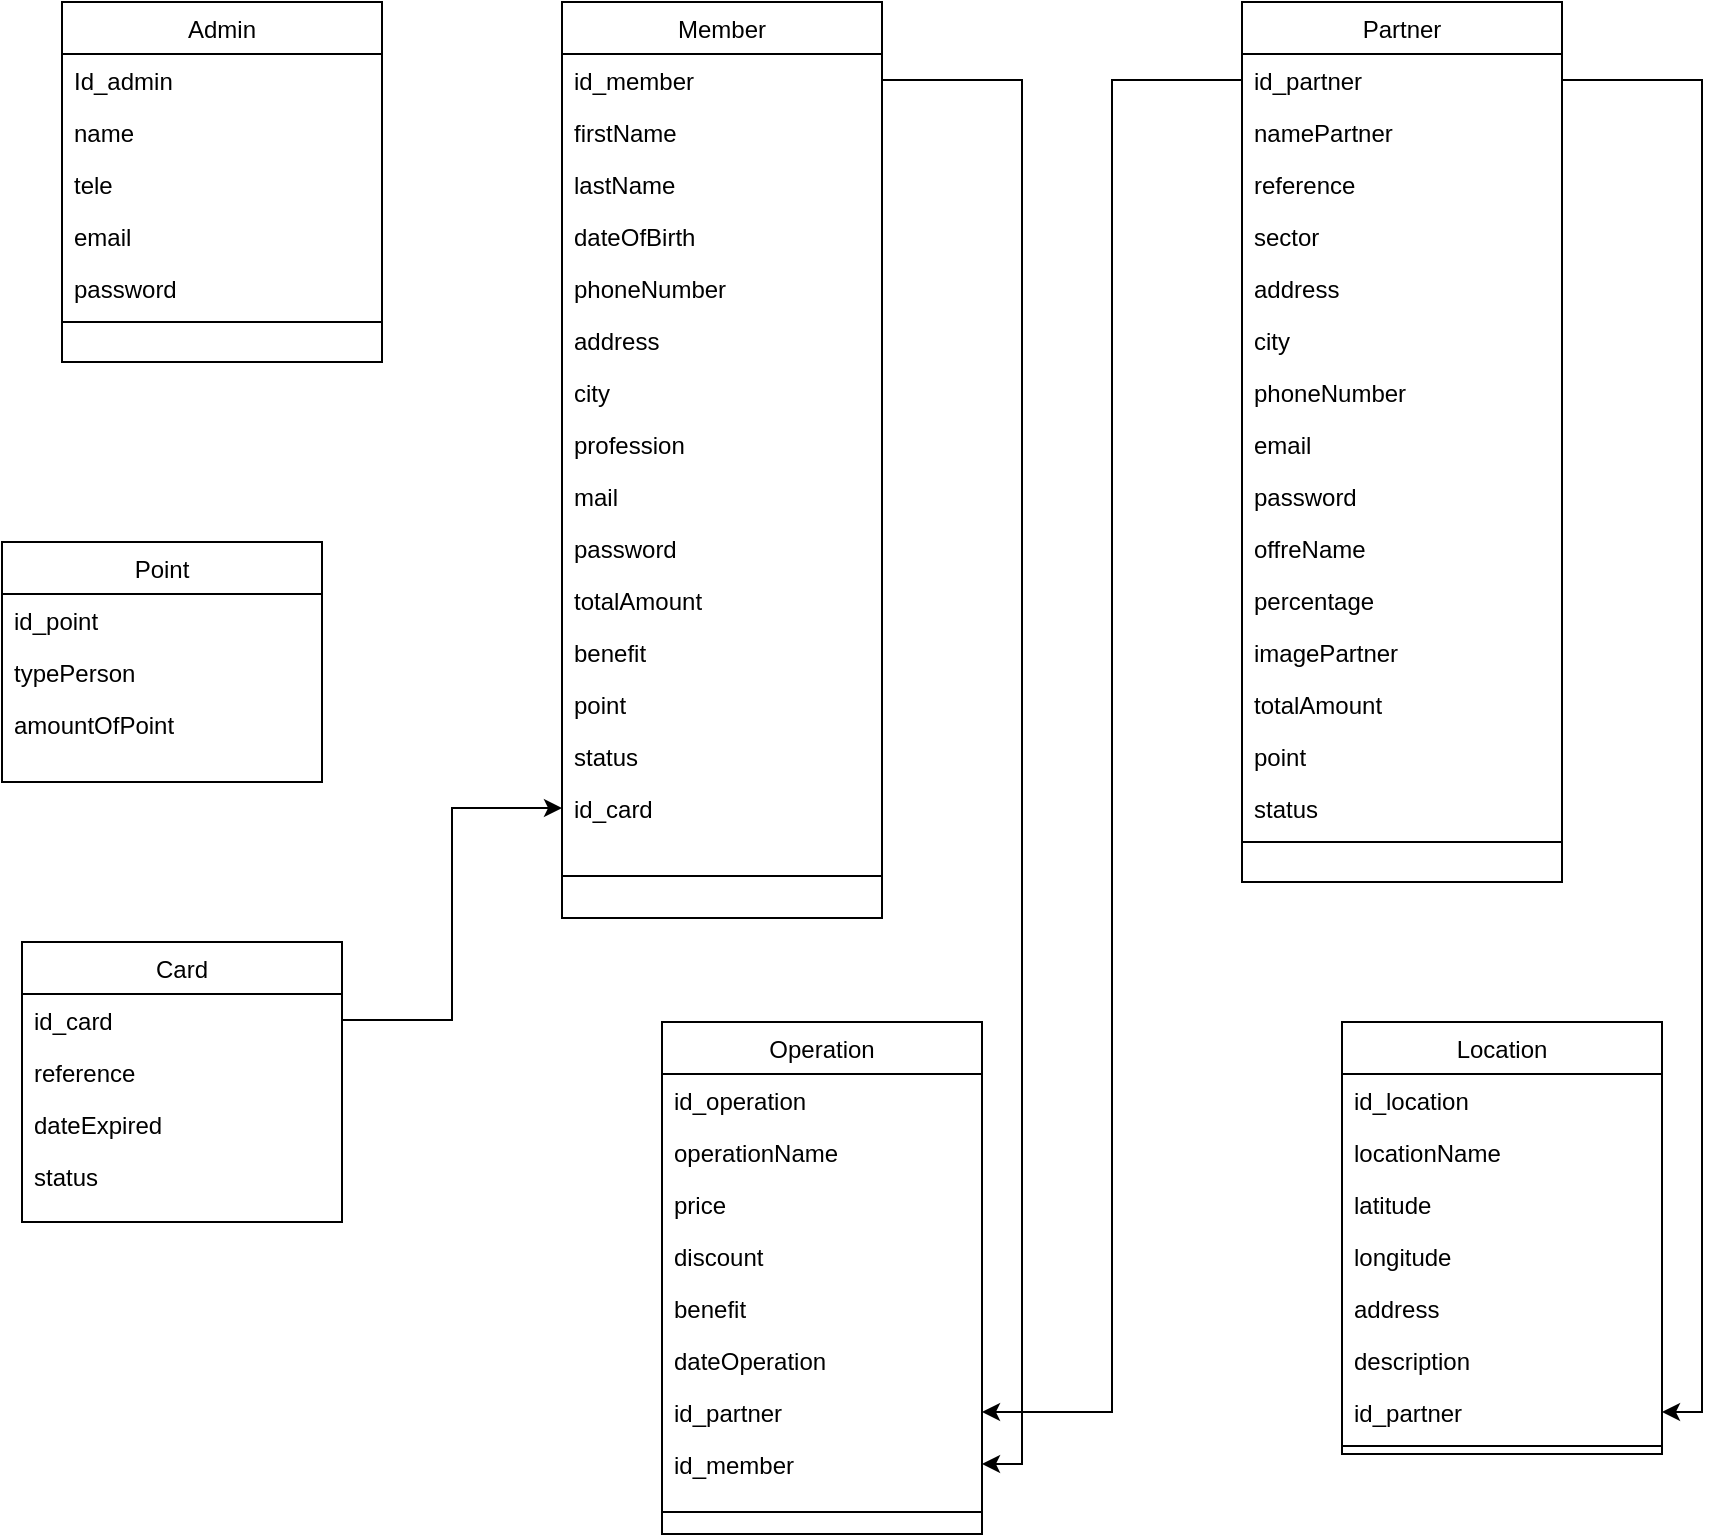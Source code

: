 <mxfile version="15.8.2" type="github">
  <diagram id="C5RBs43oDa-KdzZeNtuy" name="Page-1">
    <mxGraphModel dx="1421" dy="567" grid="1" gridSize="10" guides="1" tooltips="1" connect="1" arrows="1" fold="1" page="0" pageScale="1" pageWidth="827" pageHeight="1169" background="none" math="0" shadow="0">
      <root>
        <mxCell id="WIyWlLk6GJQsqaUBKTNV-0" />
        <mxCell id="WIyWlLk6GJQsqaUBKTNV-1" parent="WIyWlLk6GJQsqaUBKTNV-0" />
        <mxCell id="zkfFHV4jXpPFQw0GAbJ--17" value="Admin" style="swimlane;fontStyle=0;align=center;verticalAlign=top;childLayout=stackLayout;horizontal=1;startSize=26;horizontalStack=0;resizeParent=1;resizeLast=0;collapsible=1;marginBottom=0;rounded=0;shadow=0;strokeWidth=1;" parent="WIyWlLk6GJQsqaUBKTNV-1" vertex="1">
          <mxGeometry x="20" y="40" width="160" height="180" as="geometry">
            <mxRectangle x="550" y="140" width="160" height="26" as="alternateBounds" />
          </mxGeometry>
        </mxCell>
        <mxCell id="zkfFHV4jXpPFQw0GAbJ--18" value="Id_admin" style="text;align=left;verticalAlign=top;spacingLeft=4;spacingRight=4;overflow=hidden;rotatable=0;points=[[0,0.5],[1,0.5]];portConstraint=eastwest;" parent="zkfFHV4jXpPFQw0GAbJ--17" vertex="1">
          <mxGeometry y="26" width="160" height="26" as="geometry" />
        </mxCell>
        <mxCell id="zkfFHV4jXpPFQw0GAbJ--19" value="name" style="text;align=left;verticalAlign=top;spacingLeft=4;spacingRight=4;overflow=hidden;rotatable=0;points=[[0,0.5],[1,0.5]];portConstraint=eastwest;rounded=0;shadow=0;html=0;" parent="zkfFHV4jXpPFQw0GAbJ--17" vertex="1">
          <mxGeometry y="52" width="160" height="26" as="geometry" />
        </mxCell>
        <mxCell id="zkfFHV4jXpPFQw0GAbJ--21" value="tele" style="text;align=left;verticalAlign=top;spacingLeft=4;spacingRight=4;overflow=hidden;rotatable=0;points=[[0,0.5],[1,0.5]];portConstraint=eastwest;rounded=0;shadow=0;html=0;" parent="zkfFHV4jXpPFQw0GAbJ--17" vertex="1">
          <mxGeometry y="78" width="160" height="26" as="geometry" />
        </mxCell>
        <mxCell id="zkfFHV4jXpPFQw0GAbJ--20" value="email" style="text;align=left;verticalAlign=top;spacingLeft=4;spacingRight=4;overflow=hidden;rotatable=0;points=[[0,0.5],[1,0.5]];portConstraint=eastwest;rounded=0;shadow=0;html=0;" parent="zkfFHV4jXpPFQw0GAbJ--17" vertex="1">
          <mxGeometry y="104" width="160" height="26" as="geometry" />
        </mxCell>
        <mxCell id="zkfFHV4jXpPFQw0GAbJ--22" value="password" style="text;align=left;verticalAlign=top;spacingLeft=4;spacingRight=4;overflow=hidden;rotatable=0;points=[[0,0.5],[1,0.5]];portConstraint=eastwest;rounded=0;shadow=0;html=0;" parent="zkfFHV4jXpPFQw0GAbJ--17" vertex="1">
          <mxGeometry y="130" width="160" height="26" as="geometry" />
        </mxCell>
        <mxCell id="zkfFHV4jXpPFQw0GAbJ--23" value="" style="line;html=1;strokeWidth=1;align=left;verticalAlign=middle;spacingTop=-1;spacingLeft=3;spacingRight=3;rotatable=0;labelPosition=right;points=[];portConstraint=eastwest;" parent="zkfFHV4jXpPFQw0GAbJ--17" vertex="1">
          <mxGeometry y="156" width="160" height="8" as="geometry" />
        </mxCell>
        <mxCell id="i-y7c7da-EW6H__jYNz6-0" value="Member" style="swimlane;fontStyle=0;align=center;verticalAlign=top;childLayout=stackLayout;horizontal=1;startSize=26;horizontalStack=0;resizeParent=1;resizeLast=0;collapsible=1;marginBottom=0;rounded=0;shadow=0;strokeWidth=1;" vertex="1" parent="WIyWlLk6GJQsqaUBKTNV-1">
          <mxGeometry x="270" y="40" width="160" height="458" as="geometry">
            <mxRectangle x="550" y="140" width="160" height="26" as="alternateBounds" />
          </mxGeometry>
        </mxCell>
        <mxCell id="i-y7c7da-EW6H__jYNz6-1" value="id_member" style="text;align=left;verticalAlign=top;spacingLeft=4;spacingRight=4;overflow=hidden;rotatable=0;points=[[0,0.5],[1,0.5]];portConstraint=eastwest;" vertex="1" parent="i-y7c7da-EW6H__jYNz6-0">
          <mxGeometry y="26" width="160" height="26" as="geometry" />
        </mxCell>
        <mxCell id="i-y7c7da-EW6H__jYNz6-2" value="firstName" style="text;align=left;verticalAlign=top;spacingLeft=4;spacingRight=4;overflow=hidden;rotatable=0;points=[[0,0.5],[1,0.5]];portConstraint=eastwest;rounded=0;shadow=0;html=0;" vertex="1" parent="i-y7c7da-EW6H__jYNz6-0">
          <mxGeometry y="52" width="160" height="26" as="geometry" />
        </mxCell>
        <mxCell id="i-y7c7da-EW6H__jYNz6-3" value="lastName" style="text;align=left;verticalAlign=top;spacingLeft=4;spacingRight=4;overflow=hidden;rotatable=0;points=[[0,0.5],[1,0.5]];portConstraint=eastwest;rounded=0;shadow=0;html=0;" vertex="1" parent="i-y7c7da-EW6H__jYNz6-0">
          <mxGeometry y="78" width="160" height="26" as="geometry" />
        </mxCell>
        <mxCell id="i-y7c7da-EW6H__jYNz6-4" value="dateOfBirth" style="text;align=left;verticalAlign=top;spacingLeft=4;spacingRight=4;overflow=hidden;rotatable=0;points=[[0,0.5],[1,0.5]];portConstraint=eastwest;rounded=0;shadow=0;html=0;" vertex="1" parent="i-y7c7da-EW6H__jYNz6-0">
          <mxGeometry y="104" width="160" height="26" as="geometry" />
        </mxCell>
        <mxCell id="i-y7c7da-EW6H__jYNz6-5" value="phoneNumber" style="text;align=left;verticalAlign=top;spacingLeft=4;spacingRight=4;overflow=hidden;rotatable=0;points=[[0,0.5],[1,0.5]];portConstraint=eastwest;rounded=0;shadow=0;html=0;" vertex="1" parent="i-y7c7da-EW6H__jYNz6-0">
          <mxGeometry y="130" width="160" height="26" as="geometry" />
        </mxCell>
        <mxCell id="i-y7c7da-EW6H__jYNz6-45" value="address" style="text;align=left;verticalAlign=top;spacingLeft=4;spacingRight=4;overflow=hidden;rotatable=0;points=[[0,0.5],[1,0.5]];portConstraint=eastwest;rounded=0;shadow=0;html=0;" vertex="1" parent="i-y7c7da-EW6H__jYNz6-0">
          <mxGeometry y="156" width="160" height="26" as="geometry" />
        </mxCell>
        <mxCell id="i-y7c7da-EW6H__jYNz6-46" value="city" style="text;align=left;verticalAlign=top;spacingLeft=4;spacingRight=4;overflow=hidden;rotatable=0;points=[[0,0.5],[1,0.5]];portConstraint=eastwest;rounded=0;shadow=0;html=0;" vertex="1" parent="i-y7c7da-EW6H__jYNz6-0">
          <mxGeometry y="182" width="160" height="26" as="geometry" />
        </mxCell>
        <mxCell id="i-y7c7da-EW6H__jYNz6-47" value="profession" style="text;align=left;verticalAlign=top;spacingLeft=4;spacingRight=4;overflow=hidden;rotatable=0;points=[[0,0.5],[1,0.5]];portConstraint=eastwest;rounded=0;shadow=0;html=0;" vertex="1" parent="i-y7c7da-EW6H__jYNz6-0">
          <mxGeometry y="208" width="160" height="26" as="geometry" />
        </mxCell>
        <mxCell id="i-y7c7da-EW6H__jYNz6-48" value="mail" style="text;align=left;verticalAlign=top;spacingLeft=4;spacingRight=4;overflow=hidden;rotatable=0;points=[[0,0.5],[1,0.5]];portConstraint=eastwest;rounded=0;shadow=0;html=0;" vertex="1" parent="i-y7c7da-EW6H__jYNz6-0">
          <mxGeometry y="234" width="160" height="26" as="geometry" />
        </mxCell>
        <mxCell id="i-y7c7da-EW6H__jYNz6-50" value="password" style="text;align=left;verticalAlign=top;spacingLeft=4;spacingRight=4;overflow=hidden;rotatable=0;points=[[0,0.5],[1,0.5]];portConstraint=eastwest;rounded=0;shadow=0;html=0;" vertex="1" parent="i-y7c7da-EW6H__jYNz6-0">
          <mxGeometry y="260" width="160" height="26" as="geometry" />
        </mxCell>
        <mxCell id="i-y7c7da-EW6H__jYNz6-84" value="totalAmount" style="text;align=left;verticalAlign=top;spacingLeft=4;spacingRight=4;overflow=hidden;rotatable=0;points=[[0,0.5],[1,0.5]];portConstraint=eastwest;rounded=0;shadow=0;html=0;" vertex="1" parent="i-y7c7da-EW6H__jYNz6-0">
          <mxGeometry y="286" width="160" height="26" as="geometry" />
        </mxCell>
        <mxCell id="i-y7c7da-EW6H__jYNz6-51" value="benefit" style="text;align=left;verticalAlign=top;spacingLeft=4;spacingRight=4;overflow=hidden;rotatable=0;points=[[0,0.5],[1,0.5]];portConstraint=eastwest;rounded=0;shadow=0;html=0;" vertex="1" parent="i-y7c7da-EW6H__jYNz6-0">
          <mxGeometry y="312" width="160" height="26" as="geometry" />
        </mxCell>
        <mxCell id="i-y7c7da-EW6H__jYNz6-52" value="point" style="text;align=left;verticalAlign=top;spacingLeft=4;spacingRight=4;overflow=hidden;rotatable=0;points=[[0,0.5],[1,0.5]];portConstraint=eastwest;rounded=0;shadow=0;html=0;" vertex="1" parent="i-y7c7da-EW6H__jYNz6-0">
          <mxGeometry y="338" width="160" height="26" as="geometry" />
        </mxCell>
        <mxCell id="i-y7c7da-EW6H__jYNz6-53" value="status" style="text;align=left;verticalAlign=top;spacingLeft=4;spacingRight=4;overflow=hidden;rotatable=0;points=[[0,0.5],[1,0.5]];portConstraint=eastwest;rounded=0;shadow=0;html=0;" vertex="1" parent="i-y7c7da-EW6H__jYNz6-0">
          <mxGeometry y="364" width="160" height="26" as="geometry" />
        </mxCell>
        <mxCell id="i-y7c7da-EW6H__jYNz6-54" value="id_card" style="text;align=left;verticalAlign=top;spacingLeft=4;spacingRight=4;overflow=hidden;rotatable=0;points=[[0,0.5],[1,0.5]];portConstraint=eastwest;rounded=0;shadow=0;html=0;" vertex="1" parent="i-y7c7da-EW6H__jYNz6-0">
          <mxGeometry y="390" width="160" height="26" as="geometry" />
        </mxCell>
        <mxCell id="i-y7c7da-EW6H__jYNz6-6" value="" style="line;html=1;strokeWidth=1;align=left;verticalAlign=middle;spacingTop=-1;spacingLeft=3;spacingRight=3;rotatable=0;labelPosition=right;points=[];portConstraint=eastwest;" vertex="1" parent="i-y7c7da-EW6H__jYNz6-0">
          <mxGeometry y="416" width="160" height="42" as="geometry" />
        </mxCell>
        <mxCell id="i-y7c7da-EW6H__jYNz6-9" value="Card" style="swimlane;fontStyle=0;align=center;verticalAlign=top;childLayout=stackLayout;horizontal=1;startSize=26;horizontalStack=0;resizeParent=1;resizeLast=0;collapsible=1;marginBottom=0;rounded=0;shadow=0;strokeWidth=1;" vertex="1" parent="WIyWlLk6GJQsqaUBKTNV-1">
          <mxGeometry y="510" width="160" height="140" as="geometry">
            <mxRectangle x="550" y="140" width="160" height="26" as="alternateBounds" />
          </mxGeometry>
        </mxCell>
        <mxCell id="i-y7c7da-EW6H__jYNz6-10" value="id_card" style="text;align=left;verticalAlign=top;spacingLeft=4;spacingRight=4;overflow=hidden;rotatable=0;points=[[0,0.5],[1,0.5]];portConstraint=eastwest;" vertex="1" parent="i-y7c7da-EW6H__jYNz6-9">
          <mxGeometry y="26" width="160" height="26" as="geometry" />
        </mxCell>
        <mxCell id="i-y7c7da-EW6H__jYNz6-11" value="reference" style="text;align=left;verticalAlign=top;spacingLeft=4;spacingRight=4;overflow=hidden;rotatable=0;points=[[0,0.5],[1,0.5]];portConstraint=eastwest;rounded=0;shadow=0;html=0;" vertex="1" parent="i-y7c7da-EW6H__jYNz6-9">
          <mxGeometry y="52" width="160" height="26" as="geometry" />
        </mxCell>
        <mxCell id="i-y7c7da-EW6H__jYNz6-12" value="dateExpired" style="text;align=left;verticalAlign=top;spacingLeft=4;spacingRight=4;overflow=hidden;rotatable=0;points=[[0,0.5],[1,0.5]];portConstraint=eastwest;rounded=0;shadow=0;html=0;" vertex="1" parent="i-y7c7da-EW6H__jYNz6-9">
          <mxGeometry y="78" width="160" height="26" as="geometry" />
        </mxCell>
        <mxCell id="i-y7c7da-EW6H__jYNz6-13" value="status" style="text;align=left;verticalAlign=top;spacingLeft=4;spacingRight=4;overflow=hidden;rotatable=0;points=[[0,0.5],[1,0.5]];portConstraint=eastwest;rounded=0;shadow=0;html=0;" vertex="1" parent="i-y7c7da-EW6H__jYNz6-9">
          <mxGeometry y="104" width="160" height="26" as="geometry" />
        </mxCell>
        <mxCell id="i-y7c7da-EW6H__jYNz6-18" value="Partner" style="swimlane;fontStyle=0;align=center;verticalAlign=top;childLayout=stackLayout;horizontal=1;startSize=26;horizontalStack=0;resizeParent=1;resizeLast=0;collapsible=1;marginBottom=0;rounded=0;shadow=0;strokeWidth=1;" vertex="1" parent="WIyWlLk6GJQsqaUBKTNV-1">
          <mxGeometry x="610" y="40" width="160" height="440" as="geometry">
            <mxRectangle x="550" y="140" width="160" height="26" as="alternateBounds" />
          </mxGeometry>
        </mxCell>
        <mxCell id="i-y7c7da-EW6H__jYNz6-19" value="id_partner" style="text;align=left;verticalAlign=top;spacingLeft=4;spacingRight=4;overflow=hidden;rotatable=0;points=[[0,0.5],[1,0.5]];portConstraint=eastwest;" vertex="1" parent="i-y7c7da-EW6H__jYNz6-18">
          <mxGeometry y="26" width="160" height="26" as="geometry" />
        </mxCell>
        <mxCell id="i-y7c7da-EW6H__jYNz6-20" value="namePartner" style="text;align=left;verticalAlign=top;spacingLeft=4;spacingRight=4;overflow=hidden;rotatable=0;points=[[0,0.5],[1,0.5]];portConstraint=eastwest;rounded=0;shadow=0;html=0;" vertex="1" parent="i-y7c7da-EW6H__jYNz6-18">
          <mxGeometry y="52" width="160" height="26" as="geometry" />
        </mxCell>
        <mxCell id="i-y7c7da-EW6H__jYNz6-21" value="reference" style="text;align=left;verticalAlign=top;spacingLeft=4;spacingRight=4;overflow=hidden;rotatable=0;points=[[0,0.5],[1,0.5]];portConstraint=eastwest;rounded=0;shadow=0;html=0;" vertex="1" parent="i-y7c7da-EW6H__jYNz6-18">
          <mxGeometry y="78" width="160" height="26" as="geometry" />
        </mxCell>
        <mxCell id="i-y7c7da-EW6H__jYNz6-22" value="sector" style="text;align=left;verticalAlign=top;spacingLeft=4;spacingRight=4;overflow=hidden;rotatable=0;points=[[0,0.5],[1,0.5]];portConstraint=eastwest;rounded=0;shadow=0;html=0;" vertex="1" parent="i-y7c7da-EW6H__jYNz6-18">
          <mxGeometry y="104" width="160" height="26" as="geometry" />
        </mxCell>
        <mxCell id="i-y7c7da-EW6H__jYNz6-23" value="address" style="text;align=left;verticalAlign=top;spacingLeft=4;spacingRight=4;overflow=hidden;rotatable=0;points=[[0,0.5],[1,0.5]];portConstraint=eastwest;rounded=0;shadow=0;html=0;" vertex="1" parent="i-y7c7da-EW6H__jYNz6-18">
          <mxGeometry y="130" width="160" height="26" as="geometry" />
        </mxCell>
        <mxCell id="i-y7c7da-EW6H__jYNz6-59" value="city" style="text;align=left;verticalAlign=top;spacingLeft=4;spacingRight=4;overflow=hidden;rotatable=0;points=[[0,0.5],[1,0.5]];portConstraint=eastwest;rounded=0;shadow=0;html=0;" vertex="1" parent="i-y7c7da-EW6H__jYNz6-18">
          <mxGeometry y="156" width="160" height="26" as="geometry" />
        </mxCell>
        <mxCell id="i-y7c7da-EW6H__jYNz6-60" value="phoneNumber" style="text;align=left;verticalAlign=top;spacingLeft=4;spacingRight=4;overflow=hidden;rotatable=0;points=[[0,0.5],[1,0.5]];portConstraint=eastwest;rounded=0;shadow=0;html=0;" vertex="1" parent="i-y7c7da-EW6H__jYNz6-18">
          <mxGeometry y="182" width="160" height="26" as="geometry" />
        </mxCell>
        <mxCell id="i-y7c7da-EW6H__jYNz6-61" value="email" style="text;align=left;verticalAlign=top;spacingLeft=4;spacingRight=4;overflow=hidden;rotatable=0;points=[[0,0.5],[1,0.5]];portConstraint=eastwest;rounded=0;shadow=0;html=0;" vertex="1" parent="i-y7c7da-EW6H__jYNz6-18">
          <mxGeometry y="208" width="160" height="26" as="geometry" />
        </mxCell>
        <mxCell id="i-y7c7da-EW6H__jYNz6-62" value="password" style="text;align=left;verticalAlign=top;spacingLeft=4;spacingRight=4;overflow=hidden;rotatable=0;points=[[0,0.5],[1,0.5]];portConstraint=eastwest;rounded=0;shadow=0;html=0;" vertex="1" parent="i-y7c7da-EW6H__jYNz6-18">
          <mxGeometry y="234" width="160" height="26" as="geometry" />
        </mxCell>
        <mxCell id="i-y7c7da-EW6H__jYNz6-63" value="offreName" style="text;align=left;verticalAlign=top;spacingLeft=4;spacingRight=4;overflow=hidden;rotatable=0;points=[[0,0.5],[1,0.5]];portConstraint=eastwest;rounded=0;shadow=0;html=0;" vertex="1" parent="i-y7c7da-EW6H__jYNz6-18">
          <mxGeometry y="260" width="160" height="26" as="geometry" />
        </mxCell>
        <mxCell id="i-y7c7da-EW6H__jYNz6-65" value="percentage" style="text;align=left;verticalAlign=top;spacingLeft=4;spacingRight=4;overflow=hidden;rotatable=0;points=[[0,0.5],[1,0.5]];portConstraint=eastwest;rounded=0;shadow=0;html=0;" vertex="1" parent="i-y7c7da-EW6H__jYNz6-18">
          <mxGeometry y="286" width="160" height="26" as="geometry" />
        </mxCell>
        <mxCell id="i-y7c7da-EW6H__jYNz6-66" value="imagePartner" style="text;align=left;verticalAlign=top;spacingLeft=4;spacingRight=4;overflow=hidden;rotatable=0;points=[[0,0.5],[1,0.5]];portConstraint=eastwest;rounded=0;shadow=0;html=0;" vertex="1" parent="i-y7c7da-EW6H__jYNz6-18">
          <mxGeometry y="312" width="160" height="26" as="geometry" />
        </mxCell>
        <mxCell id="i-y7c7da-EW6H__jYNz6-67" value="totalAmount" style="text;align=left;verticalAlign=top;spacingLeft=4;spacingRight=4;overflow=hidden;rotatable=0;points=[[0,0.5],[1,0.5]];portConstraint=eastwest;rounded=0;shadow=0;html=0;" vertex="1" parent="i-y7c7da-EW6H__jYNz6-18">
          <mxGeometry y="338" width="160" height="26" as="geometry" />
        </mxCell>
        <mxCell id="i-y7c7da-EW6H__jYNz6-68" value="point" style="text;align=left;verticalAlign=top;spacingLeft=4;spacingRight=4;overflow=hidden;rotatable=0;points=[[0,0.5],[1,0.5]];portConstraint=eastwest;rounded=0;shadow=0;html=0;" vertex="1" parent="i-y7c7da-EW6H__jYNz6-18">
          <mxGeometry y="364" width="160" height="26" as="geometry" />
        </mxCell>
        <mxCell id="i-y7c7da-EW6H__jYNz6-64" value="status" style="text;align=left;verticalAlign=top;spacingLeft=4;spacingRight=4;overflow=hidden;rotatable=0;points=[[0,0.5],[1,0.5]];portConstraint=eastwest;rounded=0;shadow=0;html=0;" vertex="1" parent="i-y7c7da-EW6H__jYNz6-18">
          <mxGeometry y="390" width="160" height="26" as="geometry" />
        </mxCell>
        <mxCell id="i-y7c7da-EW6H__jYNz6-24" value="" style="line;html=1;strokeWidth=1;align=left;verticalAlign=middle;spacingTop=-1;spacingLeft=3;spacingRight=3;rotatable=0;labelPosition=right;points=[];portConstraint=eastwest;" vertex="1" parent="i-y7c7da-EW6H__jYNz6-18">
          <mxGeometry y="416" width="160" height="8" as="geometry" />
        </mxCell>
        <mxCell id="i-y7c7da-EW6H__jYNz6-27" value="Operation" style="swimlane;fontStyle=0;align=center;verticalAlign=top;childLayout=stackLayout;horizontal=1;startSize=26;horizontalStack=0;resizeParent=1;resizeLast=0;collapsible=1;marginBottom=0;rounded=0;shadow=0;strokeWidth=1;" vertex="1" parent="WIyWlLk6GJQsqaUBKTNV-1">
          <mxGeometry x="320" y="550" width="160" height="256" as="geometry">
            <mxRectangle x="550" y="140" width="160" height="26" as="alternateBounds" />
          </mxGeometry>
        </mxCell>
        <mxCell id="i-y7c7da-EW6H__jYNz6-28" value="id_operation" style="text;align=left;verticalAlign=top;spacingLeft=4;spacingRight=4;overflow=hidden;rotatable=0;points=[[0,0.5],[1,0.5]];portConstraint=eastwest;" vertex="1" parent="i-y7c7da-EW6H__jYNz6-27">
          <mxGeometry y="26" width="160" height="26" as="geometry" />
        </mxCell>
        <mxCell id="i-y7c7da-EW6H__jYNz6-29" value="operationName" style="text;align=left;verticalAlign=top;spacingLeft=4;spacingRight=4;overflow=hidden;rotatable=0;points=[[0,0.5],[1,0.5]];portConstraint=eastwest;rounded=0;shadow=0;html=0;" vertex="1" parent="i-y7c7da-EW6H__jYNz6-27">
          <mxGeometry y="52" width="160" height="26" as="geometry" />
        </mxCell>
        <mxCell id="i-y7c7da-EW6H__jYNz6-30" value="price" style="text;align=left;verticalAlign=top;spacingLeft=4;spacingRight=4;overflow=hidden;rotatable=0;points=[[0,0.5],[1,0.5]];portConstraint=eastwest;rounded=0;shadow=0;html=0;" vertex="1" parent="i-y7c7da-EW6H__jYNz6-27">
          <mxGeometry y="78" width="160" height="26" as="geometry" />
        </mxCell>
        <mxCell id="i-y7c7da-EW6H__jYNz6-31" value="discount" style="text;align=left;verticalAlign=top;spacingLeft=4;spacingRight=4;overflow=hidden;rotatable=0;points=[[0,0.5],[1,0.5]];portConstraint=eastwest;rounded=0;shadow=0;html=0;" vertex="1" parent="i-y7c7da-EW6H__jYNz6-27">
          <mxGeometry y="104" width="160" height="26" as="geometry" />
        </mxCell>
        <mxCell id="i-y7c7da-EW6H__jYNz6-32" value="benefit" style="text;align=left;verticalAlign=top;spacingLeft=4;spacingRight=4;overflow=hidden;rotatable=0;points=[[0,0.5],[1,0.5]];portConstraint=eastwest;rounded=0;shadow=0;html=0;" vertex="1" parent="i-y7c7da-EW6H__jYNz6-27">
          <mxGeometry y="130" width="160" height="26" as="geometry" />
        </mxCell>
        <mxCell id="i-y7c7da-EW6H__jYNz6-85" value="dateOperation" style="text;align=left;verticalAlign=top;spacingLeft=4;spacingRight=4;overflow=hidden;rotatable=0;points=[[0,0.5],[1,0.5]];portConstraint=eastwest;rounded=0;shadow=0;html=0;" vertex="1" parent="i-y7c7da-EW6H__jYNz6-27">
          <mxGeometry y="156" width="160" height="26" as="geometry" />
        </mxCell>
        <mxCell id="i-y7c7da-EW6H__jYNz6-71" value="id_partner" style="text;align=left;verticalAlign=top;spacingLeft=4;spacingRight=4;overflow=hidden;rotatable=0;points=[[0,0.5],[1,0.5]];portConstraint=eastwest;rounded=0;shadow=0;html=0;" vertex="1" parent="i-y7c7da-EW6H__jYNz6-27">
          <mxGeometry y="182" width="160" height="26" as="geometry" />
        </mxCell>
        <mxCell id="i-y7c7da-EW6H__jYNz6-72" value="id_member" style="text;align=left;verticalAlign=top;spacingLeft=4;spacingRight=4;overflow=hidden;rotatable=0;points=[[0,0.5],[1,0.5]];portConstraint=eastwest;rounded=0;shadow=0;html=0;" vertex="1" parent="i-y7c7da-EW6H__jYNz6-27">
          <mxGeometry y="208" width="160" height="26" as="geometry" />
        </mxCell>
        <mxCell id="i-y7c7da-EW6H__jYNz6-33" value="" style="line;html=1;strokeWidth=1;align=left;verticalAlign=middle;spacingTop=-1;spacingLeft=3;spacingRight=3;rotatable=0;labelPosition=right;points=[];portConstraint=eastwest;" vertex="1" parent="i-y7c7da-EW6H__jYNz6-27">
          <mxGeometry y="234" width="160" height="22" as="geometry" />
        </mxCell>
        <mxCell id="i-y7c7da-EW6H__jYNz6-36" value="Location" style="swimlane;fontStyle=0;align=center;verticalAlign=top;childLayout=stackLayout;horizontal=1;startSize=26;horizontalStack=0;resizeParent=1;resizeLast=0;collapsible=1;marginBottom=0;rounded=0;shadow=0;strokeWidth=1;" vertex="1" parent="WIyWlLk6GJQsqaUBKTNV-1">
          <mxGeometry x="660" y="550" width="160" height="216" as="geometry">
            <mxRectangle x="550" y="140" width="160" height="26" as="alternateBounds" />
          </mxGeometry>
        </mxCell>
        <mxCell id="i-y7c7da-EW6H__jYNz6-37" value="id_location" style="text;align=left;verticalAlign=top;spacingLeft=4;spacingRight=4;overflow=hidden;rotatable=0;points=[[0,0.5],[1,0.5]];portConstraint=eastwest;" vertex="1" parent="i-y7c7da-EW6H__jYNz6-36">
          <mxGeometry y="26" width="160" height="26" as="geometry" />
        </mxCell>
        <mxCell id="i-y7c7da-EW6H__jYNz6-38" value="locationName" style="text;align=left;verticalAlign=top;spacingLeft=4;spacingRight=4;overflow=hidden;rotatable=0;points=[[0,0.5],[1,0.5]];portConstraint=eastwest;rounded=0;shadow=0;html=0;" vertex="1" parent="i-y7c7da-EW6H__jYNz6-36">
          <mxGeometry y="52" width="160" height="26" as="geometry" />
        </mxCell>
        <mxCell id="i-y7c7da-EW6H__jYNz6-39" value="latitude" style="text;align=left;verticalAlign=top;spacingLeft=4;spacingRight=4;overflow=hidden;rotatable=0;points=[[0,0.5],[1,0.5]];portConstraint=eastwest;rounded=0;shadow=0;html=0;" vertex="1" parent="i-y7c7da-EW6H__jYNz6-36">
          <mxGeometry y="78" width="160" height="26" as="geometry" />
        </mxCell>
        <mxCell id="i-y7c7da-EW6H__jYNz6-40" value="longitude" style="text;align=left;verticalAlign=top;spacingLeft=4;spacingRight=4;overflow=hidden;rotatable=0;points=[[0,0.5],[1,0.5]];portConstraint=eastwest;rounded=0;shadow=0;html=0;" vertex="1" parent="i-y7c7da-EW6H__jYNz6-36">
          <mxGeometry y="104" width="160" height="26" as="geometry" />
        </mxCell>
        <mxCell id="i-y7c7da-EW6H__jYNz6-41" value="address" style="text;align=left;verticalAlign=top;spacingLeft=4;spacingRight=4;overflow=hidden;rotatable=0;points=[[0,0.5],[1,0.5]];portConstraint=eastwest;rounded=0;shadow=0;html=0;" vertex="1" parent="i-y7c7da-EW6H__jYNz6-36">
          <mxGeometry y="130" width="160" height="26" as="geometry" />
        </mxCell>
        <mxCell id="i-y7c7da-EW6H__jYNz6-86" value="description" style="text;align=left;verticalAlign=top;spacingLeft=4;spacingRight=4;overflow=hidden;rotatable=0;points=[[0,0.5],[1,0.5]];portConstraint=eastwest;rounded=0;shadow=0;html=0;" vertex="1" parent="i-y7c7da-EW6H__jYNz6-36">
          <mxGeometry y="156" width="160" height="26" as="geometry" />
        </mxCell>
        <mxCell id="i-y7c7da-EW6H__jYNz6-74" value="id_partner" style="text;align=left;verticalAlign=top;spacingLeft=4;spacingRight=4;overflow=hidden;rotatable=0;points=[[0,0.5],[1,0.5]];portConstraint=eastwest;rounded=0;shadow=0;html=0;" vertex="1" parent="i-y7c7da-EW6H__jYNz6-36">
          <mxGeometry y="182" width="160" height="26" as="geometry" />
        </mxCell>
        <mxCell id="i-y7c7da-EW6H__jYNz6-42" value="" style="line;html=1;strokeWidth=1;align=left;verticalAlign=middle;spacingTop=-1;spacingLeft=3;spacingRight=3;rotatable=0;labelPosition=right;points=[];portConstraint=eastwest;" vertex="1" parent="i-y7c7da-EW6H__jYNz6-36">
          <mxGeometry y="208" width="160" height="8" as="geometry" />
        </mxCell>
        <mxCell id="i-y7c7da-EW6H__jYNz6-75" style="edgeStyle=orthogonalEdgeStyle;rounded=0;orthogonalLoop=1;jettySize=auto;html=1;entryX=1;entryY=0.5;entryDx=0;entryDy=0;" edge="1" parent="WIyWlLk6GJQsqaUBKTNV-1" source="i-y7c7da-EW6H__jYNz6-19" target="i-y7c7da-EW6H__jYNz6-74">
          <mxGeometry relative="1" as="geometry" />
        </mxCell>
        <mxCell id="i-y7c7da-EW6H__jYNz6-76" style="edgeStyle=orthogonalEdgeStyle;rounded=0;orthogonalLoop=1;jettySize=auto;html=1;" edge="1" parent="WIyWlLk6GJQsqaUBKTNV-1" source="i-y7c7da-EW6H__jYNz6-10" target="i-y7c7da-EW6H__jYNz6-54">
          <mxGeometry relative="1" as="geometry" />
        </mxCell>
        <mxCell id="i-y7c7da-EW6H__jYNz6-77" style="edgeStyle=orthogonalEdgeStyle;rounded=0;orthogonalLoop=1;jettySize=auto;html=1;" edge="1" parent="WIyWlLk6GJQsqaUBKTNV-1" source="i-y7c7da-EW6H__jYNz6-19" target="i-y7c7da-EW6H__jYNz6-71">
          <mxGeometry relative="1" as="geometry" />
        </mxCell>
        <mxCell id="i-y7c7da-EW6H__jYNz6-78" style="edgeStyle=orthogonalEdgeStyle;rounded=0;orthogonalLoop=1;jettySize=auto;html=1;entryX=1;entryY=0.5;entryDx=0;entryDy=0;" edge="1" parent="WIyWlLk6GJQsqaUBKTNV-1" source="i-y7c7da-EW6H__jYNz6-1" target="i-y7c7da-EW6H__jYNz6-72">
          <mxGeometry relative="1" as="geometry" />
        </mxCell>
        <mxCell id="i-y7c7da-EW6H__jYNz6-79" value="Point" style="swimlane;fontStyle=0;align=center;verticalAlign=top;childLayout=stackLayout;horizontal=1;startSize=26;horizontalStack=0;resizeParent=1;resizeLast=0;collapsible=1;marginBottom=0;rounded=0;shadow=0;strokeWidth=1;" vertex="1" parent="WIyWlLk6GJQsqaUBKTNV-1">
          <mxGeometry x="-10" y="310" width="160" height="120" as="geometry">
            <mxRectangle x="550" y="140" width="160" height="26" as="alternateBounds" />
          </mxGeometry>
        </mxCell>
        <mxCell id="i-y7c7da-EW6H__jYNz6-80" value="id_point" style="text;align=left;verticalAlign=top;spacingLeft=4;spacingRight=4;overflow=hidden;rotatable=0;points=[[0,0.5],[1,0.5]];portConstraint=eastwest;" vertex="1" parent="i-y7c7da-EW6H__jYNz6-79">
          <mxGeometry y="26" width="160" height="26" as="geometry" />
        </mxCell>
        <mxCell id="i-y7c7da-EW6H__jYNz6-81" value="typePerson" style="text;align=left;verticalAlign=top;spacingLeft=4;spacingRight=4;overflow=hidden;rotatable=0;points=[[0,0.5],[1,0.5]];portConstraint=eastwest;rounded=0;shadow=0;html=0;" vertex="1" parent="i-y7c7da-EW6H__jYNz6-79">
          <mxGeometry y="52" width="160" height="26" as="geometry" />
        </mxCell>
        <mxCell id="i-y7c7da-EW6H__jYNz6-82" value="amountOfPoint" style="text;align=left;verticalAlign=top;spacingLeft=4;spacingRight=4;overflow=hidden;rotatable=0;points=[[0,0.5],[1,0.5]];portConstraint=eastwest;rounded=0;shadow=0;html=0;" vertex="1" parent="i-y7c7da-EW6H__jYNz6-79">
          <mxGeometry y="78" width="160" height="26" as="geometry" />
        </mxCell>
      </root>
    </mxGraphModel>
  </diagram>
</mxfile>

